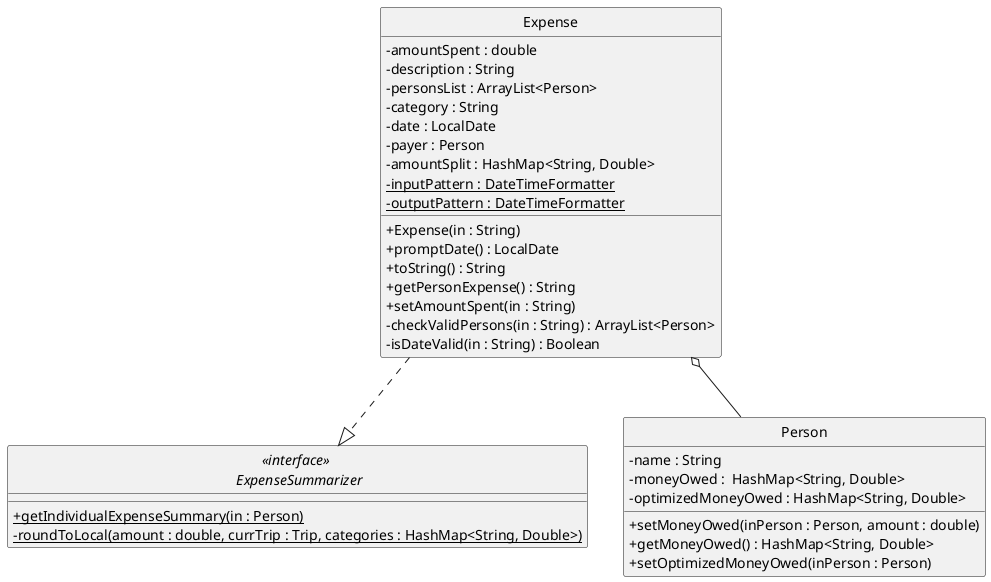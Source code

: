 @startuml

hide circle
skinparam classAttributeIconSize 0

class "Expense"{
    - amountSpent : double
    - description : String
    - personsList : ArrayList<Person>
    - category : String
    - date : LocalDate
    - payer : Person
    - amountSplit : HashMap<String, Double>
    - {static} inputPattern : DateTimeFormatter
    - {static} outputPattern : DateTimeFormatter

    + Expense(in : String)
    + promptDate() : LocalDate
    + toString() : String
    + getPersonExpense() : String
    + setAmountSpent(in : String)
    - checkValidPersons(in : String) : ArrayList<Person>
    - isDateValid(in : String) : Boolean
}


interface "<<interface>> \n ExpenseSummarizer" {
    + {static} getIndividualExpenseSummary(in : Person)
    - {static} roundToLocal(amount : double, currTrip : Trip, categories : HashMap<String, Double>)
}

class "Person" {
    - name : String
    - moneyOwed :  HashMap<String, Double>
    - optimizedMoneyOwed : HashMap<String, Double>

    + setMoneyOwed(inPerson : Person, amount : double)
    + getMoneyOwed() : HashMap<String, Double>
    + setOptimizedMoneyOwed(inPerson : Person)
}


"Expense" ..|> "<<interface>> \n ExpenseSummarizer"
"Expense" o-- "Person"

@enduml